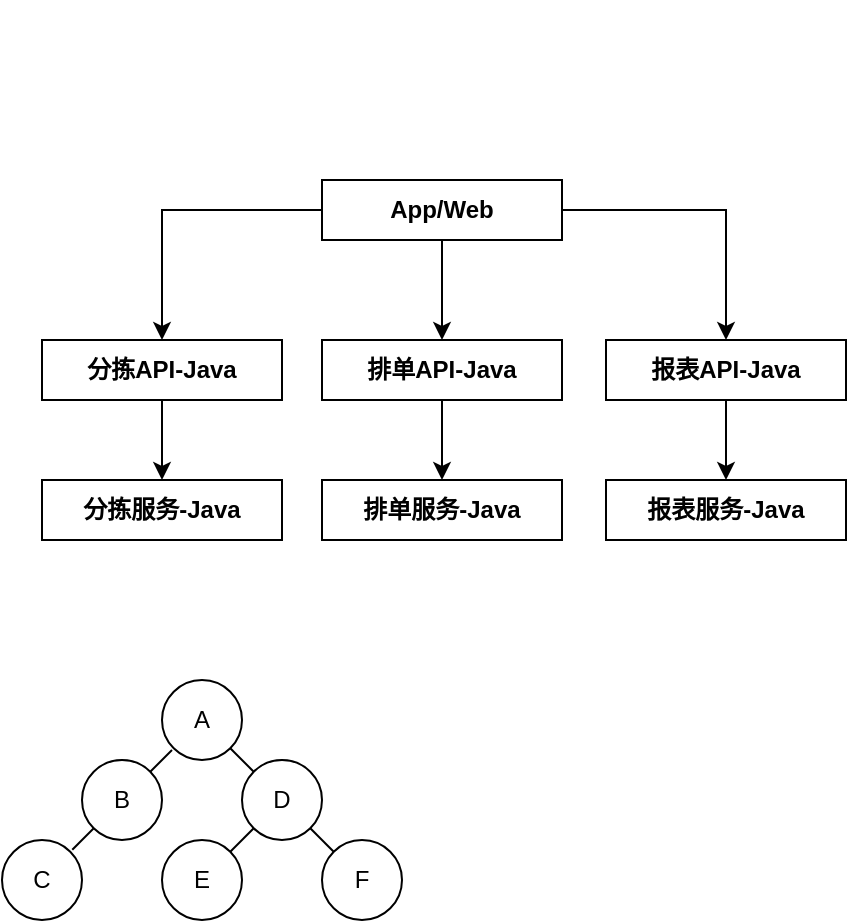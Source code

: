 <mxfile version="14.2.9" type="github">
  <diagram id="lpJ0KbW9FBGFBW6VQleZ" name="Page-1">
    <mxGraphModel dx="1422" dy="772" grid="1" gridSize="10" guides="1" tooltips="1" connect="1" arrows="1" fold="1" page="1" pageScale="1" pageWidth="827" pageHeight="1169" background="none" math="0" shadow="0">
      <root>
        <mxCell id="0" />
        <mxCell id="1" parent="0" />
        <mxCell id="aR_4vXgxljcc-eoKT3tl-10" value="" style="verticalLabelPosition=bottom;verticalAlign=top;html=1;shape=mxgraph.flowchart.on-page_reference;strokeWidth=6;gradientColor=none;opacity=0;strokeColor=none;fillColor=#D399FF;labelBackgroundColor=none;spacingTop=1;spacingLeft=1;spacingBottom=1;spacingRight=1;" parent="1" vertex="1">
          <mxGeometry x="330" y="60" width="60" height="60" as="geometry" />
        </mxCell>
        <mxCell id="DF5hczwlAehi7GZ4ClNe-9" style="edgeStyle=orthogonalEdgeStyle;rounded=0;orthogonalLoop=1;jettySize=auto;html=1;entryX=0.5;entryY=0;entryDx=0;entryDy=0;" parent="1" source="DF5hczwlAehi7GZ4ClNe-2" target="DF5hczwlAehi7GZ4ClNe-4" edge="1">
          <mxGeometry relative="1" as="geometry" />
        </mxCell>
        <mxCell id="DF5hczwlAehi7GZ4ClNe-10" style="edgeStyle=orthogonalEdgeStyle;rounded=0;orthogonalLoop=1;jettySize=auto;html=1;entryX=0.5;entryY=0;entryDx=0;entryDy=0;" parent="1" source="DF5hczwlAehi7GZ4ClNe-2" target="DF5hczwlAehi7GZ4ClNe-3" edge="1">
          <mxGeometry relative="1" as="geometry" />
        </mxCell>
        <mxCell id="DF5hczwlAehi7GZ4ClNe-11" style="edgeStyle=orthogonalEdgeStyle;rounded=0;orthogonalLoop=1;jettySize=auto;html=1;entryX=0.5;entryY=0;entryDx=0;entryDy=0;" parent="1" source="DF5hczwlAehi7GZ4ClNe-2" target="DF5hczwlAehi7GZ4ClNe-5" edge="1">
          <mxGeometry relative="1" as="geometry" />
        </mxCell>
        <mxCell id="DF5hczwlAehi7GZ4ClNe-2" value="App/Web" style="rounded=0;whiteSpace=wrap;html=1;fontStyle=1" parent="1" vertex="1">
          <mxGeometry x="280" y="150" width="120" height="30" as="geometry" />
        </mxCell>
        <mxCell id="DF5hczwlAehi7GZ4ClNe-12" value="" style="edgeStyle=orthogonalEdgeStyle;rounded=0;orthogonalLoop=1;jettySize=auto;html=1;" parent="1" source="DF5hczwlAehi7GZ4ClNe-3" target="DF5hczwlAehi7GZ4ClNe-6" edge="1">
          <mxGeometry relative="1" as="geometry" />
        </mxCell>
        <mxCell id="DF5hczwlAehi7GZ4ClNe-3" value="分拣API-Java" style="rounded=0;whiteSpace=wrap;html=1;fontStyle=1" parent="1" vertex="1">
          <mxGeometry x="140" y="230" width="120" height="30" as="geometry" />
        </mxCell>
        <mxCell id="DF5hczwlAehi7GZ4ClNe-13" value="" style="edgeStyle=orthogonalEdgeStyle;rounded=0;orthogonalLoop=1;jettySize=auto;html=1;" parent="1" source="DF5hczwlAehi7GZ4ClNe-4" target="DF5hczwlAehi7GZ4ClNe-7" edge="1">
          <mxGeometry relative="1" as="geometry" />
        </mxCell>
        <mxCell id="DF5hczwlAehi7GZ4ClNe-4" value="排单API-Java" style="rounded=0;whiteSpace=wrap;html=1;fontStyle=1" parent="1" vertex="1">
          <mxGeometry x="280" y="230" width="120" height="30" as="geometry" />
        </mxCell>
        <mxCell id="DF5hczwlAehi7GZ4ClNe-14" value="" style="edgeStyle=orthogonalEdgeStyle;rounded=0;orthogonalLoop=1;jettySize=auto;html=1;" parent="1" source="DF5hczwlAehi7GZ4ClNe-5" target="DF5hczwlAehi7GZ4ClNe-8" edge="1">
          <mxGeometry relative="1" as="geometry" />
        </mxCell>
        <mxCell id="DF5hczwlAehi7GZ4ClNe-5" value="报表API-Java" style="rounded=0;whiteSpace=wrap;html=1;fontStyle=1" parent="1" vertex="1">
          <mxGeometry x="422" y="230" width="120" height="30" as="geometry" />
        </mxCell>
        <mxCell id="DF5hczwlAehi7GZ4ClNe-6" value="分拣服务-Java" style="rounded=0;whiteSpace=wrap;html=1;fontStyle=1" parent="1" vertex="1">
          <mxGeometry x="140" y="300" width="120" height="30" as="geometry" />
        </mxCell>
        <mxCell id="DF5hczwlAehi7GZ4ClNe-7" value="排单服务-Java" style="rounded=0;whiteSpace=wrap;html=1;fontStyle=1" parent="1" vertex="1">
          <mxGeometry x="280" y="300" width="120" height="30" as="geometry" />
        </mxCell>
        <mxCell id="DF5hczwlAehi7GZ4ClNe-8" value="报表服务-Java" style="rounded=0;whiteSpace=wrap;html=1;fontStyle=1" parent="1" vertex="1">
          <mxGeometry x="422" y="300" width="120" height="30" as="geometry" />
        </mxCell>
        <mxCell id="vOd3nGReF2DsaSUMDesD-1" value="A" style="ellipse;whiteSpace=wrap;html=1;aspect=fixed;" vertex="1" parent="1">
          <mxGeometry x="200" y="400" width="40" height="40" as="geometry" />
        </mxCell>
        <mxCell id="vOd3nGReF2DsaSUMDesD-5" value="B" style="ellipse;whiteSpace=wrap;html=1;aspect=fixed;" vertex="1" parent="1">
          <mxGeometry x="160" y="440" width="40" height="40" as="geometry" />
        </mxCell>
        <mxCell id="vOd3nGReF2DsaSUMDesD-6" value="C" style="ellipse;whiteSpace=wrap;html=1;aspect=fixed;" vertex="1" parent="1">
          <mxGeometry x="120" y="480" width="40" height="40" as="geometry" />
        </mxCell>
        <mxCell id="vOd3nGReF2DsaSUMDesD-7" value="D" style="ellipse;whiteSpace=wrap;html=1;aspect=fixed;" vertex="1" parent="1">
          <mxGeometry x="240" y="440" width="40" height="40" as="geometry" />
        </mxCell>
        <mxCell id="vOd3nGReF2DsaSUMDesD-8" value="E" style="ellipse;whiteSpace=wrap;html=1;aspect=fixed;" vertex="1" parent="1">
          <mxGeometry x="200" y="480" width="40" height="40" as="geometry" />
        </mxCell>
        <mxCell id="vOd3nGReF2DsaSUMDesD-9" value="F" style="ellipse;whiteSpace=wrap;html=1;aspect=fixed;" vertex="1" parent="1">
          <mxGeometry x="280" y="480" width="40" height="40" as="geometry" />
        </mxCell>
        <mxCell id="vOd3nGReF2DsaSUMDesD-13" value="" style="endArrow=none;html=1;exitX=1;exitY=0;exitDx=0;exitDy=0;" edge="1" parent="1" source="vOd3nGReF2DsaSUMDesD-5">
          <mxGeometry width="50" height="50" relative="1" as="geometry">
            <mxPoint x="190" y="460" as="sourcePoint" />
            <mxPoint x="205" y="435" as="targetPoint" />
          </mxGeometry>
        </mxCell>
        <mxCell id="vOd3nGReF2DsaSUMDesD-14" value="" style="endArrow=none;html=1;exitX=1;exitY=0;exitDx=0;exitDy=0;" edge="1" parent="1">
          <mxGeometry width="50" height="50" relative="1" as="geometry">
            <mxPoint x="155.142" y="484.858" as="sourcePoint" />
            <mxPoint x="166" y="474" as="targetPoint" />
          </mxGeometry>
        </mxCell>
        <mxCell id="vOd3nGReF2DsaSUMDesD-15" value="" style="endArrow=none;html=1;exitX=0;exitY=0;exitDx=0;exitDy=0;entryX=1;entryY=1;entryDx=0;entryDy=0;" edge="1" parent="1" source="vOd3nGReF2DsaSUMDesD-7" target="vOd3nGReF2DsaSUMDesD-1">
          <mxGeometry width="50" height="50" relative="1" as="geometry">
            <mxPoint x="204.142" y="455.858" as="sourcePoint" />
            <mxPoint x="215" y="445" as="targetPoint" />
          </mxGeometry>
        </mxCell>
        <mxCell id="vOd3nGReF2DsaSUMDesD-18" value="" style="endArrow=none;html=1;exitX=0;exitY=0;exitDx=0;exitDy=0;entryX=1;entryY=1;entryDx=0;entryDy=0;" edge="1" parent="1" source="vOd3nGReF2DsaSUMDesD-9" target="vOd3nGReF2DsaSUMDesD-7">
          <mxGeometry width="50" height="50" relative="1" as="geometry">
            <mxPoint x="204.142" y="455.858" as="sourcePoint" />
            <mxPoint x="215" y="445" as="targetPoint" />
          </mxGeometry>
        </mxCell>
        <mxCell id="vOd3nGReF2DsaSUMDesD-19" value="" style="endArrow=none;html=1;exitX=1;exitY=0;exitDx=0;exitDy=0;entryX=0;entryY=1;entryDx=0;entryDy=0;" edge="1" parent="1" source="vOd3nGReF2DsaSUMDesD-8" target="vOd3nGReF2DsaSUMDesD-7">
          <mxGeometry width="50" height="50" relative="1" as="geometry">
            <mxPoint x="165.142" y="494.858" as="sourcePoint" />
            <mxPoint x="176" y="484" as="targetPoint" />
          </mxGeometry>
        </mxCell>
      </root>
    </mxGraphModel>
  </diagram>
</mxfile>
